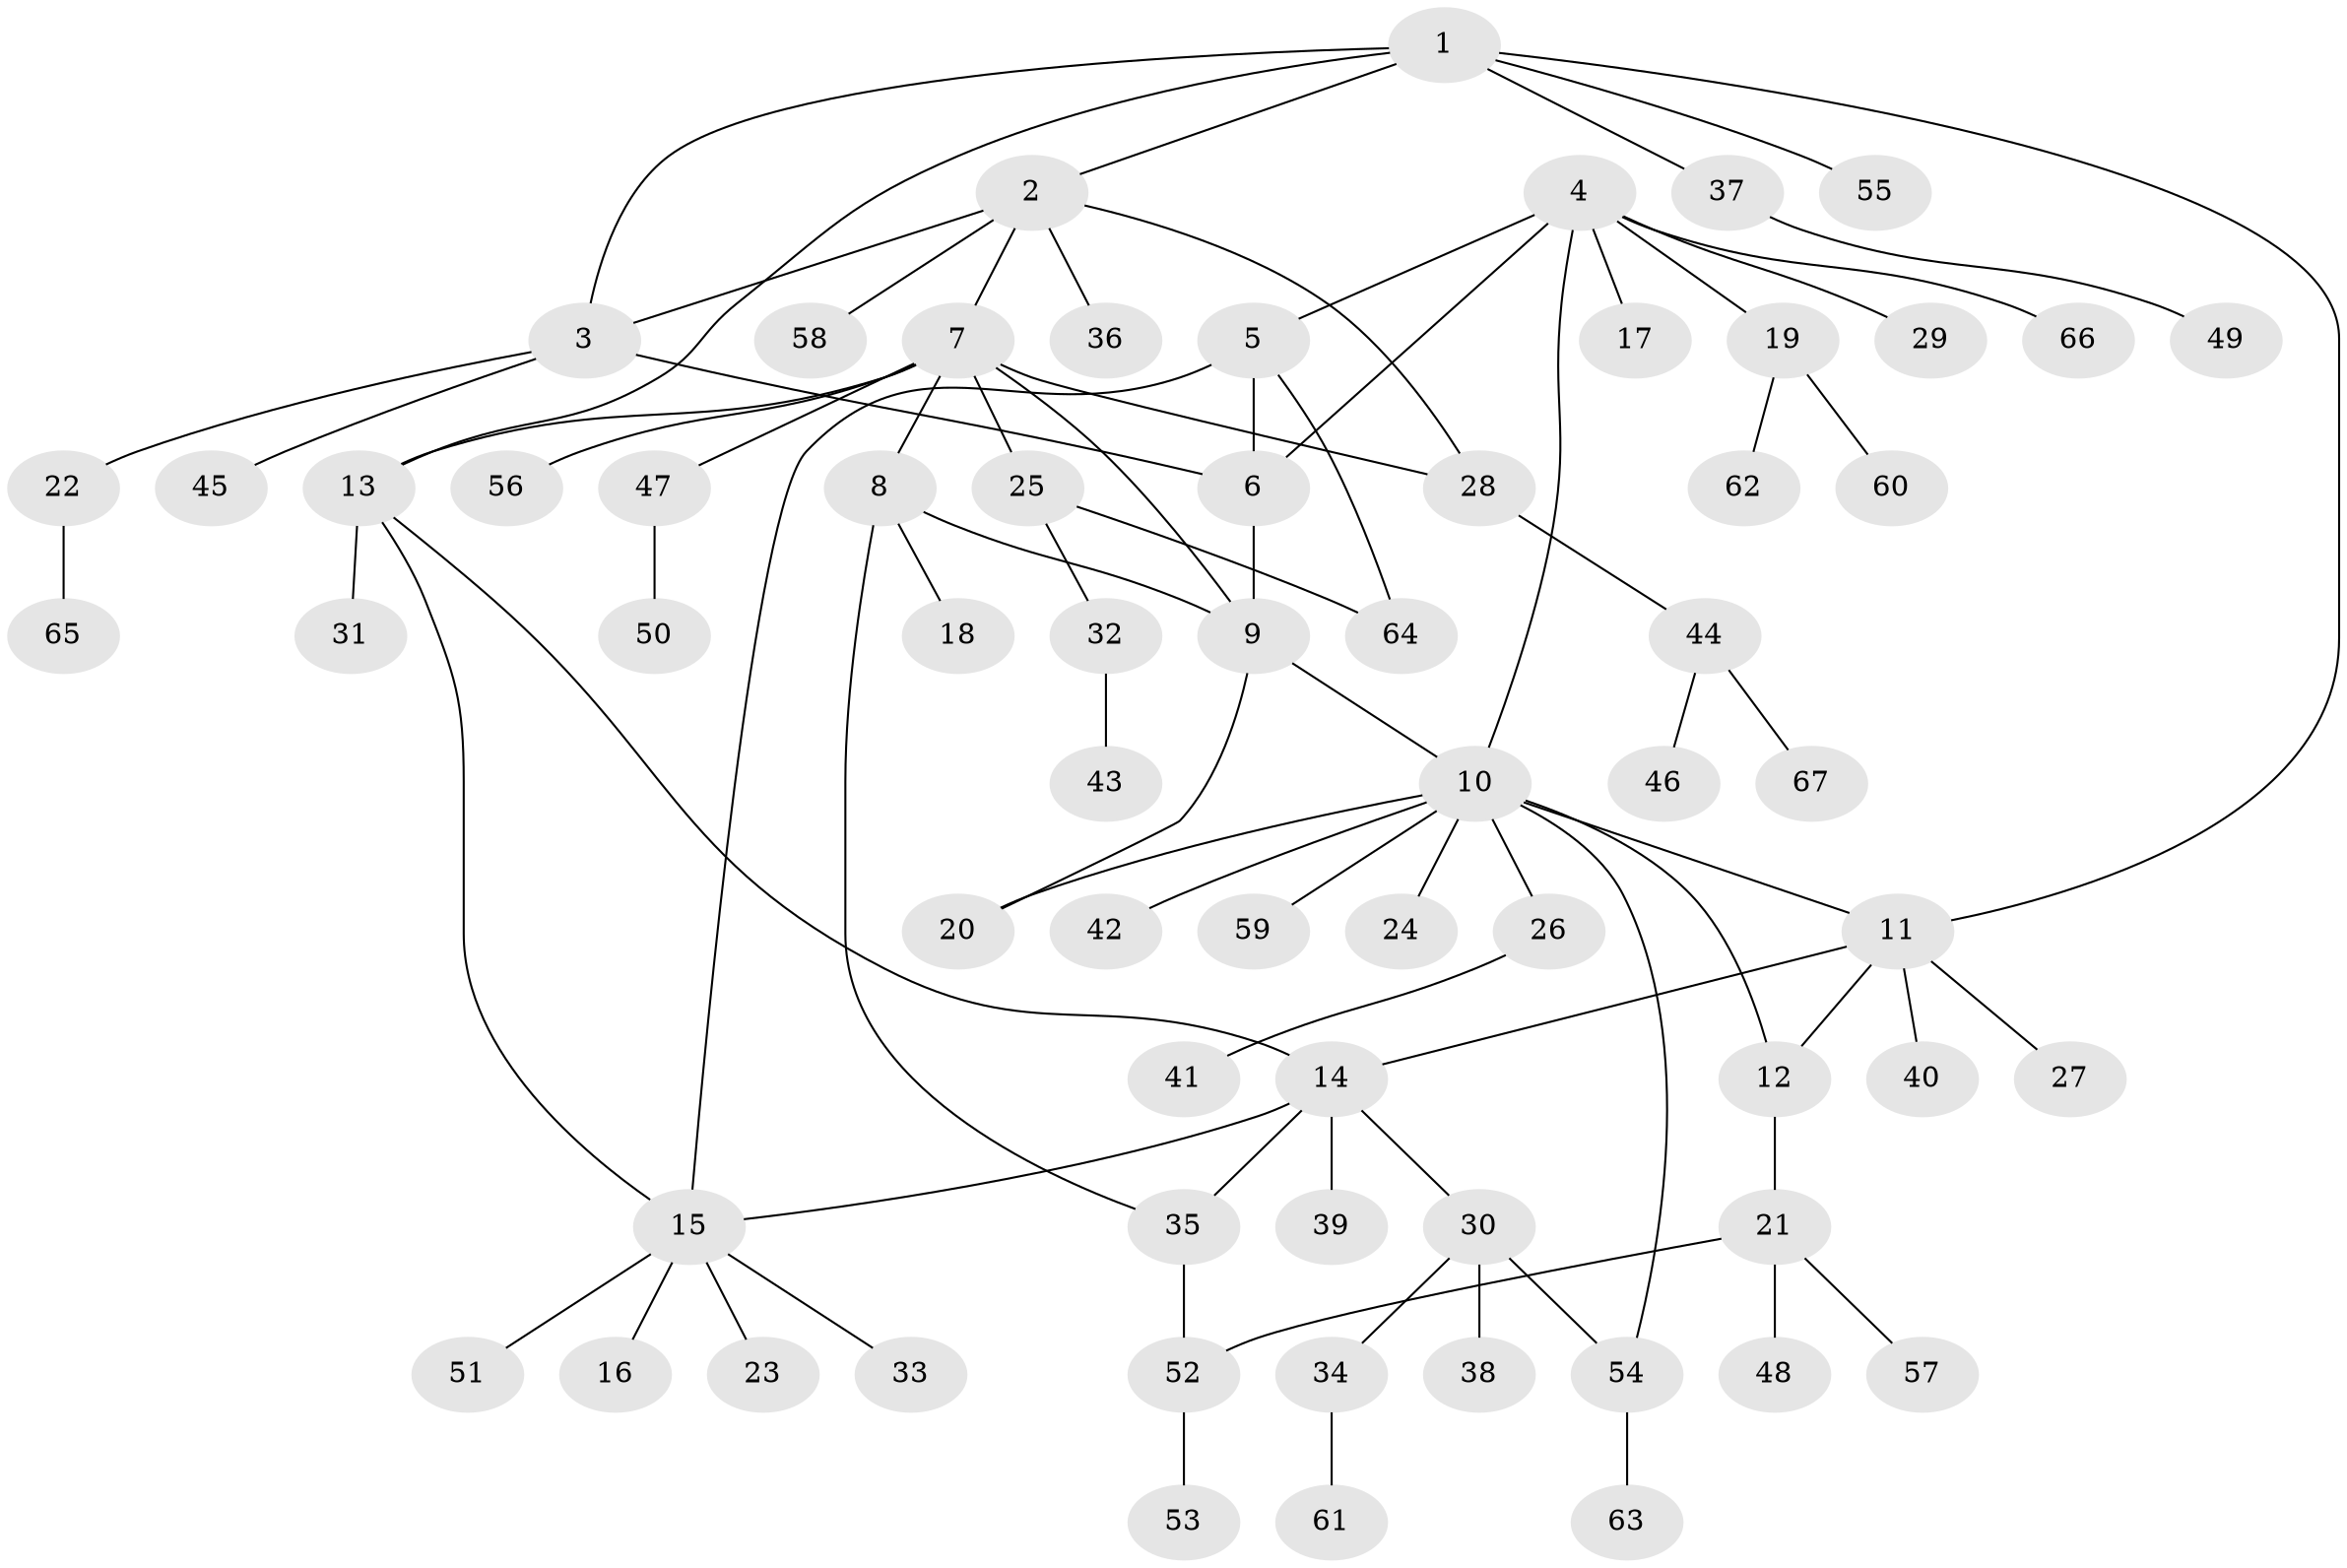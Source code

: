// coarse degree distribution, {9: 0.021739130434782608, 3: 0.08695652173913043, 8: 0.043478260869565216, 6: 0.043478260869565216, 11: 0.021739130434782608, 5: 0.06521739130434782, 1: 0.6304347826086957, 2: 0.043478260869565216, 4: 0.043478260869565216}
// Generated by graph-tools (version 1.1) at 2025/24/03/03/25 07:24:10]
// undirected, 67 vertices, 83 edges
graph export_dot {
graph [start="1"]
  node [color=gray90,style=filled];
  1;
  2;
  3;
  4;
  5;
  6;
  7;
  8;
  9;
  10;
  11;
  12;
  13;
  14;
  15;
  16;
  17;
  18;
  19;
  20;
  21;
  22;
  23;
  24;
  25;
  26;
  27;
  28;
  29;
  30;
  31;
  32;
  33;
  34;
  35;
  36;
  37;
  38;
  39;
  40;
  41;
  42;
  43;
  44;
  45;
  46;
  47;
  48;
  49;
  50;
  51;
  52;
  53;
  54;
  55;
  56;
  57;
  58;
  59;
  60;
  61;
  62;
  63;
  64;
  65;
  66;
  67;
  1 -- 2;
  1 -- 3;
  1 -- 11;
  1 -- 13;
  1 -- 37;
  1 -- 55;
  2 -- 3;
  2 -- 7;
  2 -- 28;
  2 -- 36;
  2 -- 58;
  3 -- 6;
  3 -- 22;
  3 -- 45;
  4 -- 5;
  4 -- 6;
  4 -- 10;
  4 -- 17;
  4 -- 19;
  4 -- 29;
  4 -- 66;
  5 -- 6;
  5 -- 15;
  5 -- 64;
  6 -- 9;
  7 -- 8;
  7 -- 9;
  7 -- 13;
  7 -- 25;
  7 -- 28;
  7 -- 47;
  7 -- 56;
  8 -- 9;
  8 -- 18;
  8 -- 35;
  9 -- 10;
  9 -- 20;
  10 -- 11;
  10 -- 12;
  10 -- 20;
  10 -- 24;
  10 -- 26;
  10 -- 42;
  10 -- 54;
  10 -- 59;
  11 -- 12;
  11 -- 14;
  11 -- 27;
  11 -- 40;
  12 -- 21;
  13 -- 14;
  13 -- 15;
  13 -- 31;
  14 -- 15;
  14 -- 30;
  14 -- 35;
  14 -- 39;
  15 -- 16;
  15 -- 23;
  15 -- 33;
  15 -- 51;
  19 -- 60;
  19 -- 62;
  21 -- 48;
  21 -- 52;
  21 -- 57;
  22 -- 65;
  25 -- 32;
  25 -- 64;
  26 -- 41;
  28 -- 44;
  30 -- 34;
  30 -- 38;
  30 -- 54;
  32 -- 43;
  34 -- 61;
  35 -- 52;
  37 -- 49;
  44 -- 46;
  44 -- 67;
  47 -- 50;
  52 -- 53;
  54 -- 63;
}
